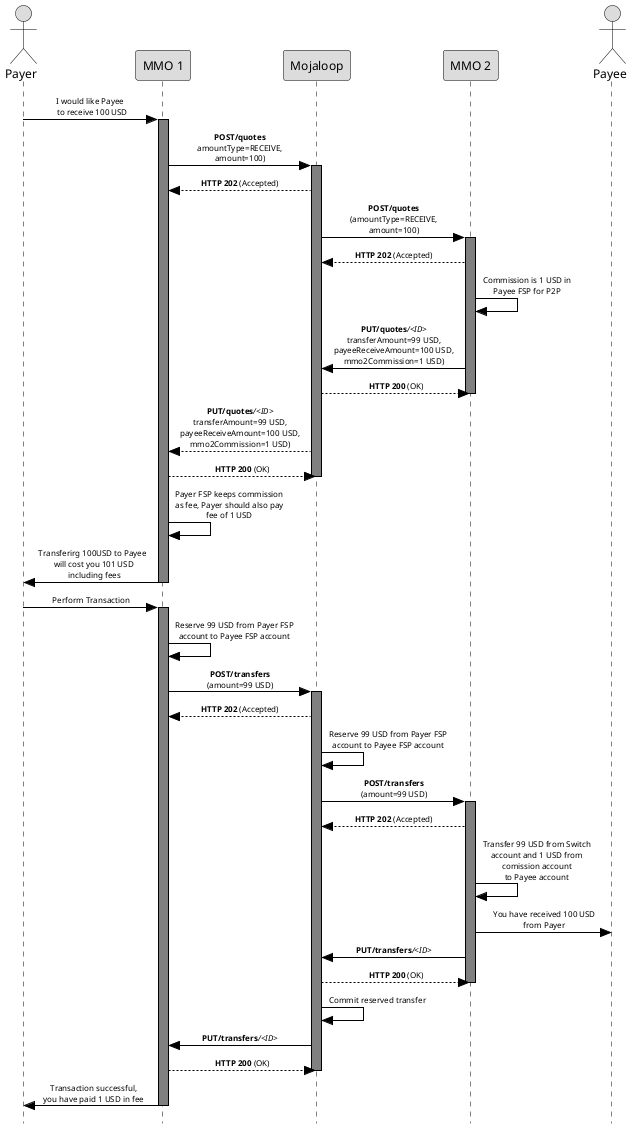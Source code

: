 @startuml P2P - Receive Non-Disclosing

'--------------------Skin Parameters----------------------'
skinparam SequenceMessageAlign center
skinparam ArrowFontSize 8
skinparam NoteFontSize 9
skinparam Style strictuml
skinparam ArrowColor Black
skinparam ParticipantPadding 20

!define MMAPICOLOR Red
!define SWITCHAPICOLOR Orange
!define SPAPICOLOR Green
!define USSDAPICOLOR Blue
!define FPXAPICOLOR Purple

skinparam sequence {
'ParticipantBackgroundColor DodgerBlue
ParticipantFontSize 12
ActorFontSize 12
ParticipantBorderColor Black
ParticipantBackgroundColor Gainsboro
ActorBorderColor Black
ActorBackgroundColor Gainsboro
LifeLineBorderColor Black
LifeLineBackgroundColor Gray
EntityBorderColor Black
EntityBackgroundColor White
}

'----------------Constant String Values-------------------'
!$postq = "**POST/quotes**"
!$putq = "**PUT/quotes**"
!$postt = "**POST/transfers**"
!$putt = "**PUT/transfers**"
!$http202 = "**HTTP 202** (Accepted)"
!$http200 = "**HTTP 200** (OK)"
!$am = "amount"
!$amType = "amountType"
!$transAm ="transferAmount"
!$payeeRA = "payeeReceiveAmount"
!$mmo2com = "mmo2Commission"

'----------------Participant Parameters-------------------'
actor Payer order 1
participant "MMO 1" as mmo1 order 2
participant "Mojaloop" as Switch order 3
participant "MMO 2" as mmo2 order 5
actor Payee order 6

'------------------Sequence Messages----------------------'
'---------------------------------------------------------'

Payer -> mmo1: I would like Payee \n to receive 100 USD
activate mmo1
mmo1 -> Switch: $postq\n$amType=RECEIVE,\n$am=100)
activate Switch
mmo1 <-- Switch: $http202
Switch -> mmo2: $postq\n($amType=RECEIVE,\n$am=100)
activate mmo2
Switch <-- mmo2: $http202
mmo2 -> mmo2: Commission is 1 USD in\nPayee FSP for P2P
Switch <- mmo2: $putq///<ID>//\n$transAm=99 USD,\n$payeeRA=100 USD,\n$mmo2com=1 USD)
Switch --> mmo2: $http200
deactivate mmo2
mmo1 <-- Switch: $putq///<ID>//\n$transAm=99 USD,\n$payeeRA=100 USD,\n$mmo2com=1 USD)
mmo1 --> Switch: $http200
deactivate Switch 
mmo1 -> mmo1: Payer FSP keeps commission\nas fee, Payer should also pay\nfee of 1 USD
Payer <- mmo1: Transferirg 100USD to Payee \n will cost you 101 USD \n including fees        
deactivate mmo1


Payer -> mmo1: Perform Transaction
activate mmo1
mmo1 -> mmo1: Reserve 99 USD from Payer FSP\naccount to Payee FSP account
mmo1 -> Switch: $postt\n($am=99 USD)
activate Switch
mmo1 <-- Switch: $http202
Switch -> Switch: Reserve 99 USD from Payer FSP\naccount to Payee FSP account
Switch -> mmo2: $postt\n($am=99 USD)
activate mmo2
Switch <-- mmo2:  $http202
mmo2 -> mmo2: Transfer 99 USD from Switch\naccount and 1 USD from\ncomission account\nto Payee account
mmo2 -> Payee: You have received 100 USD\nfrom Payer
Switch <- mmo2: $putt///<ID>//
Switch --> mmo2: $http200
deactivate mmo2
Switch -> Switch: Commit reserved transfer
mmo1 <- Switch: $putt///<ID>//
mmo1 --> Switch: $http200
deactivate Switch
Payer <- mmo1: Transaction successful,\nyou have paid 1 USD in fee
deactivate mmo1


@enduml